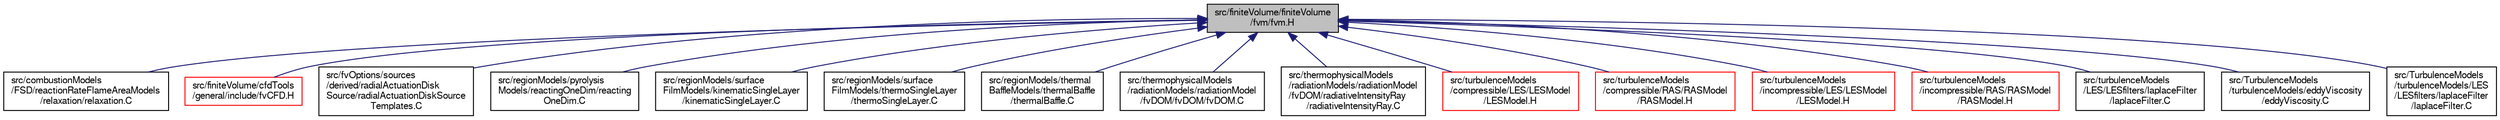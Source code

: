digraph "src/finiteVolume/finiteVolume/fvm/fvm.H"
{
  bgcolor="transparent";
  edge [fontname="FreeSans",fontsize="10",labelfontname="FreeSans",labelfontsize="10"];
  node [fontname="FreeSans",fontsize="10",shape=record];
  Node323 [label="src/finiteVolume/finiteVolume\l/fvm/fvm.H",height=0.2,width=0.4,color="black", fillcolor="grey75", style="filled", fontcolor="black"];
  Node323 -> Node324 [dir="back",color="midnightblue",fontsize="10",style="solid",fontname="FreeSans"];
  Node324 [label="src/combustionModels\l/FSD/reactionRateFlameAreaModels\l/relaxation/relaxation.C",height=0.2,width=0.4,color="black",URL="$a00047.html"];
  Node323 -> Node325 [dir="back",color="midnightblue",fontsize="10",style="solid",fontname="FreeSans"];
  Node325 [label="src/finiteVolume/cfdTools\l/general/include/fvCFD.H",height=0.2,width=0.4,color="red",URL="$a01232.html"];
  Node323 -> Node349 [dir="back",color="midnightblue",fontsize="10",style="solid",fontname="FreeSans"];
  Node349 [label="src/fvOptions/sources\l/derived/radialActuationDisk\lSource/radialActuationDiskSource\lTemplates.C",height=0.2,width=0.4,color="black",URL="$a04679.html"];
  Node323 -> Node350 [dir="back",color="midnightblue",fontsize="10",style="solid",fontname="FreeSans"];
  Node350 [label="src/regionModels/pyrolysis\lModels/reactingOneDim/reacting\lOneDim.C",height=0.2,width=0.4,color="black",URL="$a14051.html"];
  Node323 -> Node351 [dir="back",color="midnightblue",fontsize="10",style="solid",fontname="FreeSans"];
  Node351 [label="src/regionModels/surface\lFilmModels/kinematicSingleLayer\l/kinematicSingleLayer.C",height=0.2,width=0.4,color="black",URL="$a14171.html"];
  Node323 -> Node352 [dir="back",color="midnightblue",fontsize="10",style="solid",fontname="FreeSans"];
  Node352 [label="src/regionModels/surface\lFilmModels/thermoSingleLayer\l/thermoSingleLayer.C",height=0.2,width=0.4,color="black",URL="$a14405.html"];
  Node323 -> Node353 [dir="back",color="midnightblue",fontsize="10",style="solid",fontname="FreeSans"];
  Node353 [label="src/regionModels/thermal\lBaffleModels/thermalBaffle\l/thermalBaffle.C",height=0.2,width=0.4,color="black",URL="$a14429.html"];
  Node323 -> Node354 [dir="back",color="midnightblue",fontsize="10",style="solid",fontname="FreeSans"];
  Node354 [label="src/thermophysicalModels\l/radiationModels/radiationModel\l/fvDOM/fvDOM/fvDOM.C",height=0.2,width=0.4,color="black",URL="$a15971.html"];
  Node323 -> Node355 [dir="back",color="midnightblue",fontsize="10",style="solid",fontname="FreeSans"];
  Node355 [label="src/thermophysicalModels\l/radiationModels/radiationModel\l/fvDOM/radiativeIntensityRay\l/radiativeIntensityRay.C",height=0.2,width=0.4,color="black",URL="$a15980.html"];
  Node323 -> Node356 [dir="back",color="midnightblue",fontsize="10",style="solid",fontname="FreeSans"];
  Node356 [label="src/turbulenceModels\l/compressible/LES/LESModel\l/LESModel.H",height=0.2,width=0.4,color="red",URL="$a39830.html"];
  Node323 -> Node358 [dir="back",color="midnightblue",fontsize="10",style="solid",fontname="FreeSans"];
  Node358 [label="src/turbulenceModels\l/compressible/RAS/RASModel\l/RASModel.H",height=0.2,width=0.4,color="red",URL="$a40196.html"];
  Node323 -> Node360 [dir="back",color="midnightblue",fontsize="10",style="solid",fontname="FreeSans"];
  Node360 [label="src/turbulenceModels\l/incompressible/LES/LESModel\l/LESModel.H",height=0.2,width=0.4,color="red",URL="$a39833.html"];
  Node323 -> Node372 [dir="back",color="midnightblue",fontsize="10",style="solid",fontname="FreeSans"];
  Node372 [label="src/turbulenceModels\l/incompressible/RAS/RASModel\l/RASModel.H",height=0.2,width=0.4,color="red",URL="$a40199.html"];
  Node323 -> Node375 [dir="back",color="midnightblue",fontsize="10",style="solid",fontname="FreeSans"];
  Node375 [label="src/turbulenceModels\l/LES/LESfilters/laplaceFilter\l/laplaceFilter.C",height=0.2,width=0.4,color="black",URL="$a40532.html"];
  Node323 -> Node376 [dir="back",color="midnightblue",fontsize="10",style="solid",fontname="FreeSans"];
  Node376 [label="src/TurbulenceModels\l/turbulenceModels/eddyViscosity\l/eddyViscosity.C",height=0.2,width=0.4,color="black",URL="$a17765.html"];
  Node323 -> Node377 [dir="back",color="midnightblue",fontsize="10",style="solid",fontname="FreeSans"];
  Node377 [label="src/TurbulenceModels\l/turbulenceModels/LES\l/LESfilters/laplaceFilter\l/laplaceFilter.C",height=0.2,width=0.4,color="black",URL="$a40535.html"];
}
